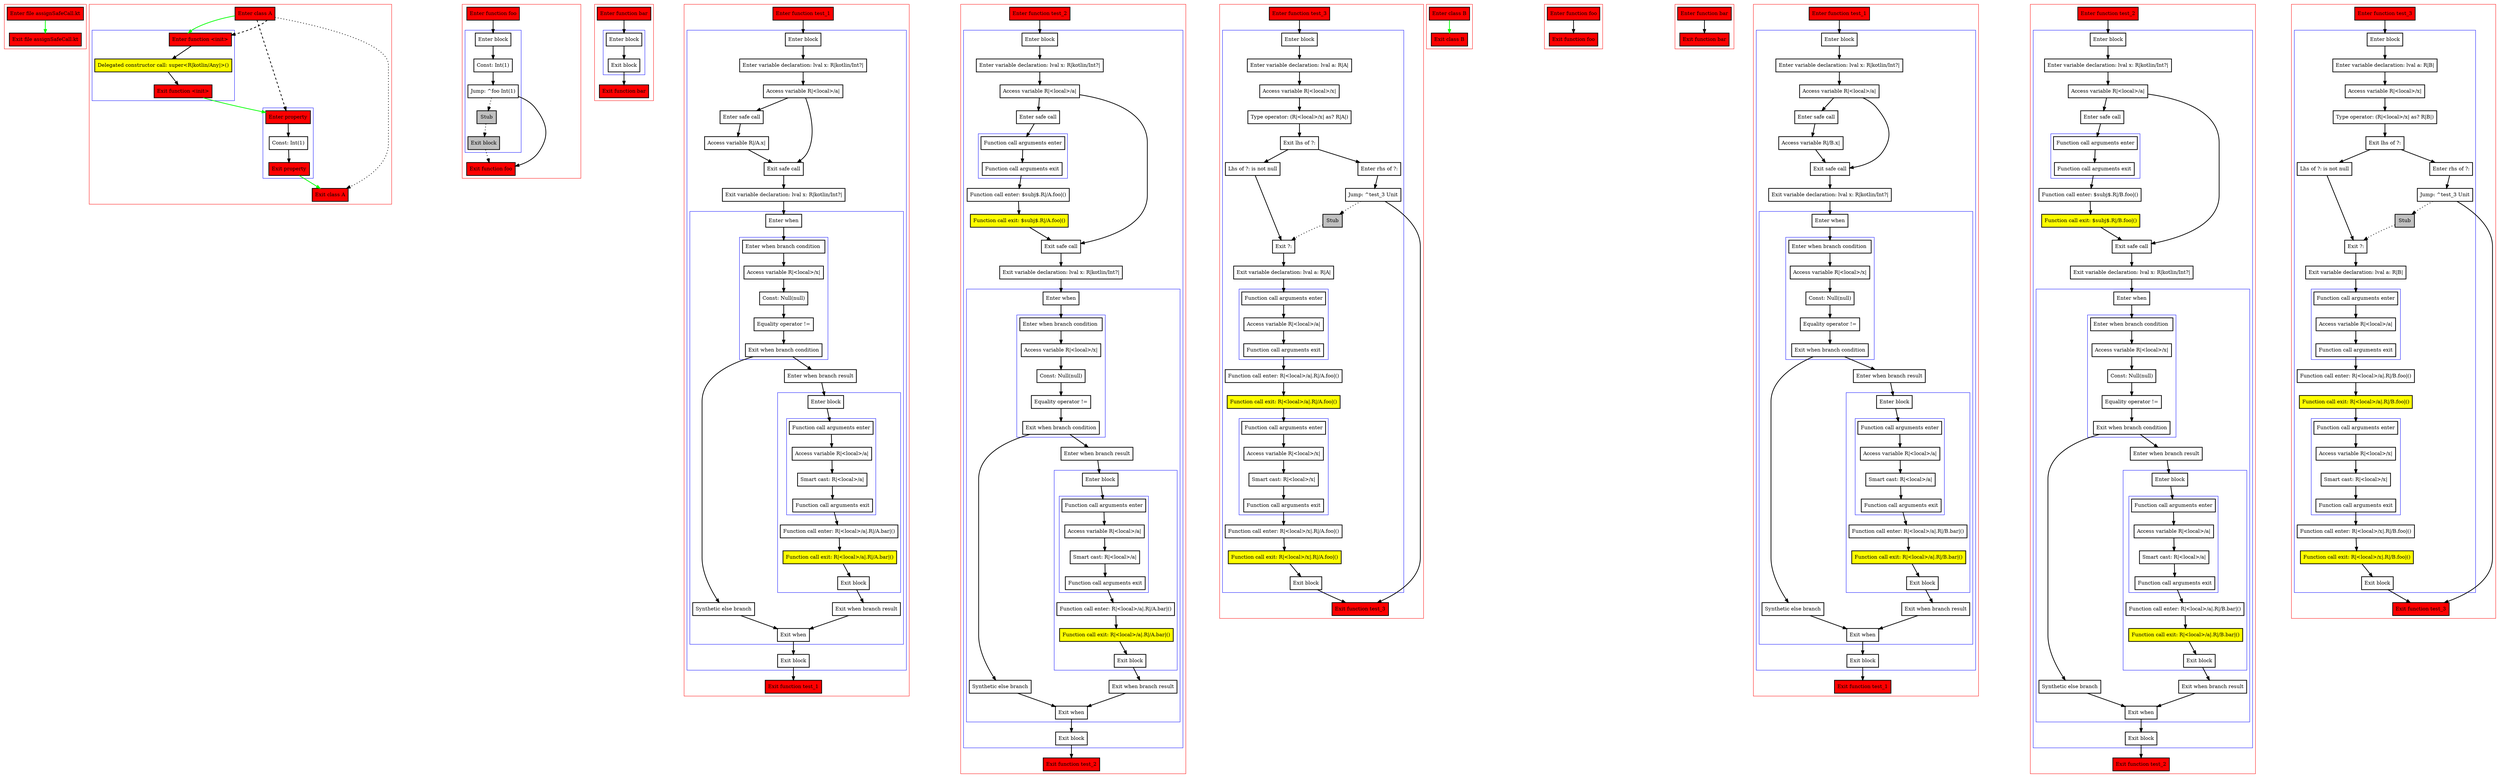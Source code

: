 digraph assignSafeCall_kt {
    graph [nodesep=3]
    node [shape=box penwidth=2]
    edge [penwidth=2]

    subgraph cluster_0 {
        color=red
        0 [label="Enter file assignSafeCall.kt" style="filled" fillcolor=red];
        1 [label="Exit file assignSafeCall.kt" style="filled" fillcolor=red];
    }
    0 -> {1} [color=green];

    subgraph cluster_1 {
        color=red
        2 [label="Enter class A" style="filled" fillcolor=red];
        subgraph cluster_2 {
            color=blue
            3 [label="Enter function <init>" style="filled" fillcolor=red];
            4 [label="Delegated constructor call: super<R|kotlin/Any|>()" style="filled" fillcolor=yellow];
            5 [label="Exit function <init>" style="filled" fillcolor=red];
        }
        subgraph cluster_3 {
            color=blue
            6 [label="Enter property" style="filled" fillcolor=red];
            7 [label="Const: Int(1)"];
            8 [label="Exit property" style="filled" fillcolor=red];
        }
        9 [label="Exit class A" style="filled" fillcolor=red];
    }
    2 -> {3} [color=green];
    2 -> {9} [style=dotted];
    2 -> {3 6} [style=dashed];
    3 -> {4};
    4 -> {5};
    5 -> {6} [color=green];
    6 -> {7};
    7 -> {8};
    8 -> {9} [color=green];

    subgraph cluster_4 {
        color=red
        10 [label="Enter function foo" style="filled" fillcolor=red];
        subgraph cluster_5 {
            color=blue
            11 [label="Enter block"];
            12 [label="Const: Int(1)"];
            13 [label="Jump: ^foo Int(1)"];
            14 [label="Stub" style="filled" fillcolor=gray];
            15 [label="Exit block" style="filled" fillcolor=gray];
        }
        16 [label="Exit function foo" style="filled" fillcolor=red];
    }
    10 -> {11};
    11 -> {12};
    12 -> {13};
    13 -> {16};
    13 -> {14} [style=dotted];
    14 -> {15} [style=dotted];
    15 -> {16} [style=dotted];

    subgraph cluster_6 {
        color=red
        17 [label="Enter function bar" style="filled" fillcolor=red];
        subgraph cluster_7 {
            color=blue
            18 [label="Enter block"];
            19 [label="Exit block"];
        }
        20 [label="Exit function bar" style="filled" fillcolor=red];
    }
    17 -> {18};
    18 -> {19};
    19 -> {20};

    subgraph cluster_8 {
        color=red
        21 [label="Enter function test_1" style="filled" fillcolor=red];
        subgraph cluster_9 {
            color=blue
            22 [label="Enter block"];
            23 [label="Enter variable declaration: lval x: R|kotlin/Int?|"];
            24 [label="Access variable R|<local>/a|"];
            25 [label="Enter safe call"];
            26 [label="Access variable R|/A.x|"];
            27 [label="Exit safe call"];
            28 [label="Exit variable declaration: lval x: R|kotlin/Int?|"];
            subgraph cluster_10 {
                color=blue
                29 [label="Enter when"];
                subgraph cluster_11 {
                    color=blue
                    30 [label="Enter when branch condition "];
                    31 [label="Access variable R|<local>/x|"];
                    32 [label="Const: Null(null)"];
                    33 [label="Equality operator !="];
                    34 [label="Exit when branch condition"];
                }
                35 [label="Synthetic else branch"];
                36 [label="Enter when branch result"];
                subgraph cluster_12 {
                    color=blue
                    37 [label="Enter block"];
                    subgraph cluster_13 {
                        color=blue
                        38 [label="Function call arguments enter"];
                        39 [label="Access variable R|<local>/a|"];
                        40 [label="Smart cast: R|<local>/a|"];
                        41 [label="Function call arguments exit"];
                    }
                    42 [label="Function call enter: R|<local>/a|.R|/A.bar|()"];
                    43 [label="Function call exit: R|<local>/a|.R|/A.bar|()" style="filled" fillcolor=yellow];
                    44 [label="Exit block"];
                }
                45 [label="Exit when branch result"];
                46 [label="Exit when"];
            }
            47 [label="Exit block"];
        }
        48 [label="Exit function test_1" style="filled" fillcolor=red];
    }
    21 -> {22};
    22 -> {23};
    23 -> {24};
    24 -> {25 27};
    25 -> {26};
    26 -> {27};
    27 -> {28};
    28 -> {29};
    29 -> {30};
    30 -> {31};
    31 -> {32};
    32 -> {33};
    33 -> {34};
    34 -> {35 36};
    35 -> {46};
    36 -> {37};
    37 -> {38};
    38 -> {39};
    39 -> {40};
    40 -> {41};
    41 -> {42};
    42 -> {43};
    43 -> {44};
    44 -> {45};
    45 -> {46};
    46 -> {47};
    47 -> {48};

    subgraph cluster_14 {
        color=red
        49 [label="Enter function test_2" style="filled" fillcolor=red];
        subgraph cluster_15 {
            color=blue
            50 [label="Enter block"];
            51 [label="Enter variable declaration: lval x: R|kotlin/Int?|"];
            52 [label="Access variable R|<local>/a|"];
            53 [label="Enter safe call"];
            subgraph cluster_16 {
                color=blue
                54 [label="Function call arguments enter"];
                55 [label="Function call arguments exit"];
            }
            56 [label="Function call enter: $subj$.R|/A.foo|()"];
            57 [label="Function call exit: $subj$.R|/A.foo|()" style="filled" fillcolor=yellow];
            58 [label="Exit safe call"];
            59 [label="Exit variable declaration: lval x: R|kotlin/Int?|"];
            subgraph cluster_17 {
                color=blue
                60 [label="Enter when"];
                subgraph cluster_18 {
                    color=blue
                    61 [label="Enter when branch condition "];
                    62 [label="Access variable R|<local>/x|"];
                    63 [label="Const: Null(null)"];
                    64 [label="Equality operator !="];
                    65 [label="Exit when branch condition"];
                }
                66 [label="Synthetic else branch"];
                67 [label="Enter when branch result"];
                subgraph cluster_19 {
                    color=blue
                    68 [label="Enter block"];
                    subgraph cluster_20 {
                        color=blue
                        69 [label="Function call arguments enter"];
                        70 [label="Access variable R|<local>/a|"];
                        71 [label="Smart cast: R|<local>/a|"];
                        72 [label="Function call arguments exit"];
                    }
                    73 [label="Function call enter: R|<local>/a|.R|/A.bar|()"];
                    74 [label="Function call exit: R|<local>/a|.R|/A.bar|()" style="filled" fillcolor=yellow];
                    75 [label="Exit block"];
                }
                76 [label="Exit when branch result"];
                77 [label="Exit when"];
            }
            78 [label="Exit block"];
        }
        79 [label="Exit function test_2" style="filled" fillcolor=red];
    }
    49 -> {50};
    50 -> {51};
    51 -> {52};
    52 -> {53 58};
    53 -> {54};
    54 -> {55};
    55 -> {56};
    56 -> {57};
    57 -> {58};
    58 -> {59};
    59 -> {60};
    60 -> {61};
    61 -> {62};
    62 -> {63};
    63 -> {64};
    64 -> {65};
    65 -> {66 67};
    66 -> {77};
    67 -> {68};
    68 -> {69};
    69 -> {70};
    70 -> {71};
    71 -> {72};
    72 -> {73};
    73 -> {74};
    74 -> {75};
    75 -> {76};
    76 -> {77};
    77 -> {78};
    78 -> {79};

    subgraph cluster_21 {
        color=red
        80 [label="Enter function test_3" style="filled" fillcolor=red];
        subgraph cluster_22 {
            color=blue
            81 [label="Enter block"];
            82 [label="Enter variable declaration: lval a: R|A|"];
            83 [label="Access variable R|<local>/x|"];
            84 [label="Type operator: (R|<local>/x| as? R|A|)"];
            85 [label="Exit lhs of ?:"];
            86 [label="Enter rhs of ?:"];
            87 [label="Jump: ^test_3 Unit"];
            88 [label="Stub" style="filled" fillcolor=gray];
            89 [label="Lhs of ?: is not null"];
            90 [label="Exit ?:"];
            91 [label="Exit variable declaration: lval a: R|A|"];
            subgraph cluster_23 {
                color=blue
                92 [label="Function call arguments enter"];
                93 [label="Access variable R|<local>/a|"];
                94 [label="Function call arguments exit"];
            }
            95 [label="Function call enter: R|<local>/a|.R|/A.foo|()"];
            96 [label="Function call exit: R|<local>/a|.R|/A.foo|()" style="filled" fillcolor=yellow];
            subgraph cluster_24 {
                color=blue
                97 [label="Function call arguments enter"];
                98 [label="Access variable R|<local>/x|"];
                99 [label="Smart cast: R|<local>/x|"];
                100 [label="Function call arguments exit"];
            }
            101 [label="Function call enter: R|<local>/x|.R|/A.foo|()"];
            102 [label="Function call exit: R|<local>/x|.R|/A.foo|()" style="filled" fillcolor=yellow];
            103 [label="Exit block"];
        }
        104 [label="Exit function test_3" style="filled" fillcolor=red];
    }
    80 -> {81};
    81 -> {82};
    82 -> {83};
    83 -> {84};
    84 -> {85};
    85 -> {86 89};
    86 -> {87};
    87 -> {104};
    87 -> {88} [style=dotted];
    88 -> {90} [style=dotted];
    89 -> {90};
    90 -> {91};
    91 -> {92};
    92 -> {93};
    93 -> {94};
    94 -> {95};
    95 -> {96};
    96 -> {97};
    97 -> {98};
    98 -> {99};
    99 -> {100};
    100 -> {101};
    101 -> {102};
    102 -> {103};
    103 -> {104};

    subgraph cluster_25 {
        color=red
        105 [label="Enter class B" style="filled" fillcolor=red];
        106 [label="Exit class B" style="filled" fillcolor=red];
    }
    105 -> {106} [color=green];

    subgraph cluster_26 {
        color=red
        107 [label="Enter function foo" style="filled" fillcolor=red];
        108 [label="Exit function foo" style="filled" fillcolor=red];
    }
    107 -> {108};

    subgraph cluster_27 {
        color=red
        109 [label="Enter function bar" style="filled" fillcolor=red];
        110 [label="Exit function bar" style="filled" fillcolor=red];
    }
    109 -> {110};

    subgraph cluster_28 {
        color=red
        111 [label="Enter function test_1" style="filled" fillcolor=red];
        subgraph cluster_29 {
            color=blue
            112 [label="Enter block"];
            113 [label="Enter variable declaration: lval x: R|kotlin/Int?|"];
            114 [label="Access variable R|<local>/a|"];
            115 [label="Enter safe call"];
            116 [label="Access variable R|/B.x|"];
            117 [label="Exit safe call"];
            118 [label="Exit variable declaration: lval x: R|kotlin/Int?|"];
            subgraph cluster_30 {
                color=blue
                119 [label="Enter when"];
                subgraph cluster_31 {
                    color=blue
                    120 [label="Enter when branch condition "];
                    121 [label="Access variable R|<local>/x|"];
                    122 [label="Const: Null(null)"];
                    123 [label="Equality operator !="];
                    124 [label="Exit when branch condition"];
                }
                125 [label="Synthetic else branch"];
                126 [label="Enter when branch result"];
                subgraph cluster_32 {
                    color=blue
                    127 [label="Enter block"];
                    subgraph cluster_33 {
                        color=blue
                        128 [label="Function call arguments enter"];
                        129 [label="Access variable R|<local>/a|"];
                        130 [label="Smart cast: R|<local>/a|"];
                        131 [label="Function call arguments exit"];
                    }
                    132 [label="Function call enter: R|<local>/a|.R|/B.bar|()"];
                    133 [label="Function call exit: R|<local>/a|.R|/B.bar|()" style="filled" fillcolor=yellow];
                    134 [label="Exit block"];
                }
                135 [label="Exit when branch result"];
                136 [label="Exit when"];
            }
            137 [label="Exit block"];
        }
        138 [label="Exit function test_1" style="filled" fillcolor=red];
    }
    111 -> {112};
    112 -> {113};
    113 -> {114};
    114 -> {115 117};
    115 -> {116};
    116 -> {117};
    117 -> {118};
    118 -> {119};
    119 -> {120};
    120 -> {121};
    121 -> {122};
    122 -> {123};
    123 -> {124};
    124 -> {125 126};
    125 -> {136};
    126 -> {127};
    127 -> {128};
    128 -> {129};
    129 -> {130};
    130 -> {131};
    131 -> {132};
    132 -> {133};
    133 -> {134};
    134 -> {135};
    135 -> {136};
    136 -> {137};
    137 -> {138};

    subgraph cluster_34 {
        color=red
        139 [label="Enter function test_2" style="filled" fillcolor=red];
        subgraph cluster_35 {
            color=blue
            140 [label="Enter block"];
            141 [label="Enter variable declaration: lval x: R|kotlin/Int?|"];
            142 [label="Access variable R|<local>/a|"];
            143 [label="Enter safe call"];
            subgraph cluster_36 {
                color=blue
                144 [label="Function call arguments enter"];
                145 [label="Function call arguments exit"];
            }
            146 [label="Function call enter: $subj$.R|/B.foo|()"];
            147 [label="Function call exit: $subj$.R|/B.foo|()" style="filled" fillcolor=yellow];
            148 [label="Exit safe call"];
            149 [label="Exit variable declaration: lval x: R|kotlin/Int?|"];
            subgraph cluster_37 {
                color=blue
                150 [label="Enter when"];
                subgraph cluster_38 {
                    color=blue
                    151 [label="Enter when branch condition "];
                    152 [label="Access variable R|<local>/x|"];
                    153 [label="Const: Null(null)"];
                    154 [label="Equality operator !="];
                    155 [label="Exit when branch condition"];
                }
                156 [label="Synthetic else branch"];
                157 [label="Enter when branch result"];
                subgraph cluster_39 {
                    color=blue
                    158 [label="Enter block"];
                    subgraph cluster_40 {
                        color=blue
                        159 [label="Function call arguments enter"];
                        160 [label="Access variable R|<local>/a|"];
                        161 [label="Smart cast: R|<local>/a|"];
                        162 [label="Function call arguments exit"];
                    }
                    163 [label="Function call enter: R|<local>/a|.R|/B.bar|()"];
                    164 [label="Function call exit: R|<local>/a|.R|/B.bar|()" style="filled" fillcolor=yellow];
                    165 [label="Exit block"];
                }
                166 [label="Exit when branch result"];
                167 [label="Exit when"];
            }
            168 [label="Exit block"];
        }
        169 [label="Exit function test_2" style="filled" fillcolor=red];
    }
    139 -> {140};
    140 -> {141};
    141 -> {142};
    142 -> {143 148};
    143 -> {144};
    144 -> {145};
    145 -> {146};
    146 -> {147};
    147 -> {148};
    148 -> {149};
    149 -> {150};
    150 -> {151};
    151 -> {152};
    152 -> {153};
    153 -> {154};
    154 -> {155};
    155 -> {156 157};
    156 -> {167};
    157 -> {158};
    158 -> {159};
    159 -> {160};
    160 -> {161};
    161 -> {162};
    162 -> {163};
    163 -> {164};
    164 -> {165};
    165 -> {166};
    166 -> {167};
    167 -> {168};
    168 -> {169};

    subgraph cluster_41 {
        color=red
        170 [label="Enter function test_3" style="filled" fillcolor=red];
        subgraph cluster_42 {
            color=blue
            171 [label="Enter block"];
            172 [label="Enter variable declaration: lval a: R|B|"];
            173 [label="Access variable R|<local>/x|"];
            174 [label="Type operator: (R|<local>/x| as? R|B|)"];
            175 [label="Exit lhs of ?:"];
            176 [label="Enter rhs of ?:"];
            177 [label="Jump: ^test_3 Unit"];
            178 [label="Stub" style="filled" fillcolor=gray];
            179 [label="Lhs of ?: is not null"];
            180 [label="Exit ?:"];
            181 [label="Exit variable declaration: lval a: R|B|"];
            subgraph cluster_43 {
                color=blue
                182 [label="Function call arguments enter"];
                183 [label="Access variable R|<local>/a|"];
                184 [label="Function call arguments exit"];
            }
            185 [label="Function call enter: R|<local>/a|.R|/B.foo|()"];
            186 [label="Function call exit: R|<local>/a|.R|/B.foo|()" style="filled" fillcolor=yellow];
            subgraph cluster_44 {
                color=blue
                187 [label="Function call arguments enter"];
                188 [label="Access variable R|<local>/x|"];
                189 [label="Smart cast: R|<local>/x|"];
                190 [label="Function call arguments exit"];
            }
            191 [label="Function call enter: R|<local>/x|.R|/B.foo|()"];
            192 [label="Function call exit: R|<local>/x|.R|/B.foo|()" style="filled" fillcolor=yellow];
            193 [label="Exit block"];
        }
        194 [label="Exit function test_3" style="filled" fillcolor=red];
    }
    170 -> {171};
    171 -> {172};
    172 -> {173};
    173 -> {174};
    174 -> {175};
    175 -> {176 179};
    176 -> {177};
    177 -> {194};
    177 -> {178} [style=dotted];
    178 -> {180} [style=dotted];
    179 -> {180};
    180 -> {181};
    181 -> {182};
    182 -> {183};
    183 -> {184};
    184 -> {185};
    185 -> {186};
    186 -> {187};
    187 -> {188};
    188 -> {189};
    189 -> {190};
    190 -> {191};
    191 -> {192};
    192 -> {193};
    193 -> {194};

}
